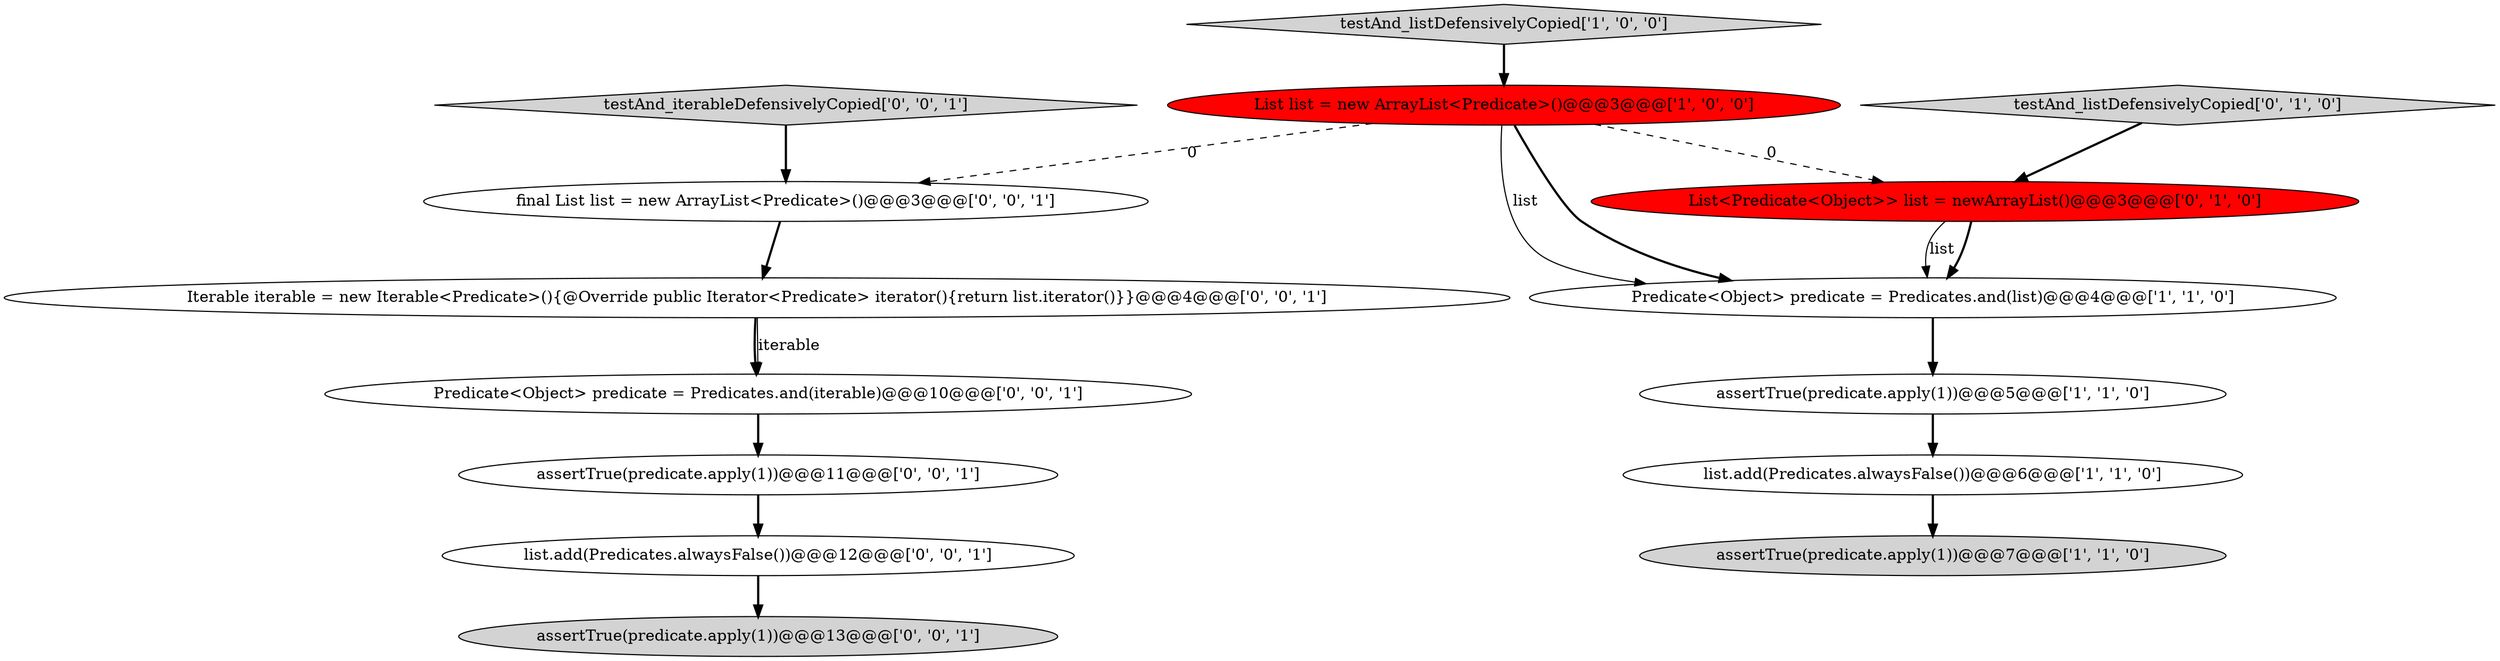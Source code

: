 digraph {
9 [style = filled, label = "assertTrue(predicate.apply(1))@@@13@@@['0', '0', '1']", fillcolor = lightgray, shape = ellipse image = "AAA0AAABBB3BBB"];
7 [style = filled, label = "List<Predicate<Object>> list = newArrayList()@@@3@@@['0', '1', '0']", fillcolor = red, shape = ellipse image = "AAA1AAABBB2BBB"];
12 [style = filled, label = "assertTrue(predicate.apply(1))@@@11@@@['0', '0', '1']", fillcolor = white, shape = ellipse image = "AAA0AAABBB3BBB"];
14 [style = filled, label = "list.add(Predicates.alwaysFalse())@@@12@@@['0', '0', '1']", fillcolor = white, shape = ellipse image = "AAA0AAABBB3BBB"];
3 [style = filled, label = "assertTrue(predicate.apply(1))@@@7@@@['1', '1', '0']", fillcolor = lightgray, shape = ellipse image = "AAA0AAABBB1BBB"];
10 [style = filled, label = "testAnd_iterableDefensivelyCopied['0', '0', '1']", fillcolor = lightgray, shape = diamond image = "AAA0AAABBB3BBB"];
13 [style = filled, label = "Predicate<Object> predicate = Predicates.and(iterable)@@@10@@@['0', '0', '1']", fillcolor = white, shape = ellipse image = "AAA0AAABBB3BBB"];
4 [style = filled, label = "list.add(Predicates.alwaysFalse())@@@6@@@['1', '1', '0']", fillcolor = white, shape = ellipse image = "AAA0AAABBB1BBB"];
8 [style = filled, label = "Iterable iterable = new Iterable<Predicate>(){@Override public Iterator<Predicate> iterator(){return list.iterator()}}@@@4@@@['0', '0', '1']", fillcolor = white, shape = ellipse image = "AAA0AAABBB3BBB"];
1 [style = filled, label = "testAnd_listDefensivelyCopied['1', '0', '0']", fillcolor = lightgray, shape = diamond image = "AAA0AAABBB1BBB"];
0 [style = filled, label = "List list = new ArrayList<Predicate>()@@@3@@@['1', '0', '0']", fillcolor = red, shape = ellipse image = "AAA1AAABBB1BBB"];
5 [style = filled, label = "Predicate<Object> predicate = Predicates.and(list)@@@4@@@['1', '1', '0']", fillcolor = white, shape = ellipse image = "AAA0AAABBB1BBB"];
11 [style = filled, label = "final List list = new ArrayList<Predicate>()@@@3@@@['0', '0', '1']", fillcolor = white, shape = ellipse image = "AAA0AAABBB3BBB"];
2 [style = filled, label = "assertTrue(predicate.apply(1))@@@5@@@['1', '1', '0']", fillcolor = white, shape = ellipse image = "AAA0AAABBB1BBB"];
6 [style = filled, label = "testAnd_listDefensivelyCopied['0', '1', '0']", fillcolor = lightgray, shape = diamond image = "AAA0AAABBB2BBB"];
0->5 [style = solid, label="list"];
11->8 [style = bold, label=""];
4->3 [style = bold, label=""];
12->14 [style = bold, label=""];
5->2 [style = bold, label=""];
7->5 [style = bold, label=""];
14->9 [style = bold, label=""];
0->11 [style = dashed, label="0"];
13->12 [style = bold, label=""];
1->0 [style = bold, label=""];
6->7 [style = bold, label=""];
8->13 [style = solid, label="iterable"];
0->7 [style = dashed, label="0"];
2->4 [style = bold, label=""];
7->5 [style = solid, label="list"];
8->13 [style = bold, label=""];
0->5 [style = bold, label=""];
10->11 [style = bold, label=""];
}
